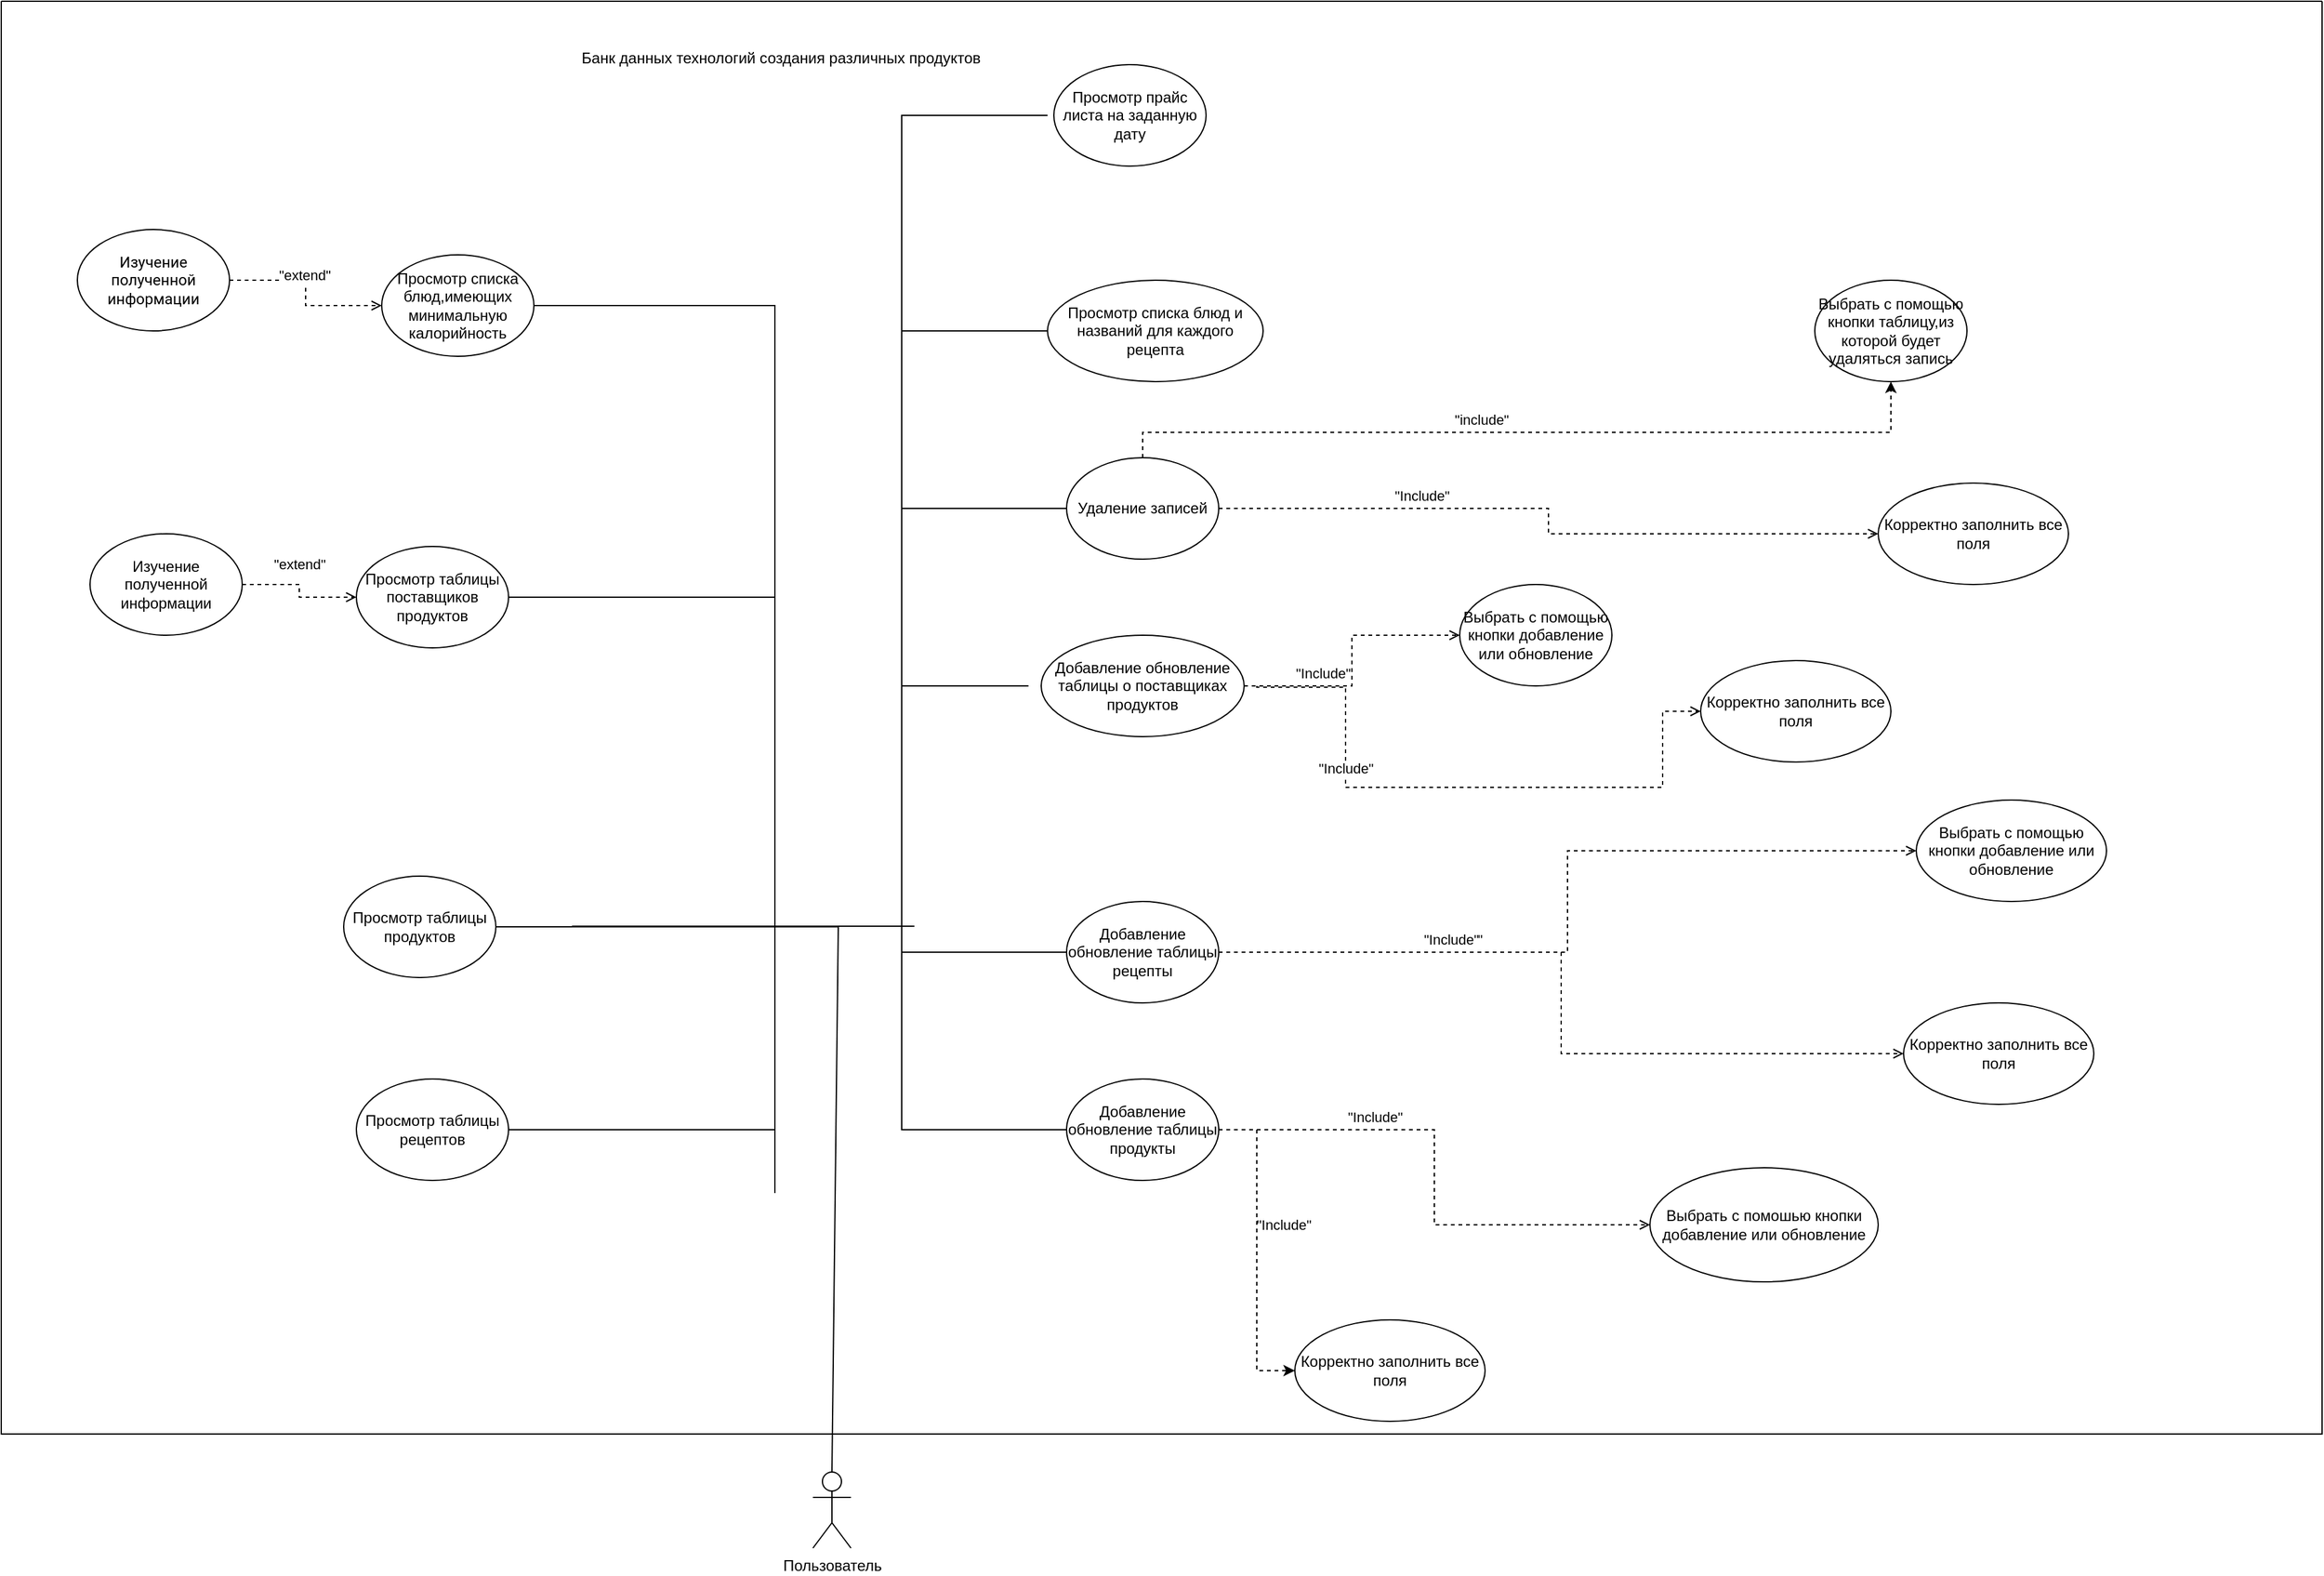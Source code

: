 <mxfile version="22.1.0" type="device">
  <diagram id="C5RBs43oDa-KdzZeNtuy" name="Page-1">
    <mxGraphModel dx="2654" dy="2206" grid="1" gridSize="10" guides="1" tooltips="1" connect="1" arrows="1" fold="1" page="1" pageScale="1" pageWidth="827" pageHeight="1169" math="0" shadow="0">
      <root>
        <mxCell id="WIyWlLk6GJQsqaUBKTNV-0" />
        <mxCell id="WIyWlLk6GJQsqaUBKTNV-1" parent="WIyWlLk6GJQsqaUBKTNV-0" />
        <mxCell id="W0SoPpLo3X78i5gcg53q-38" value="" style="endArrow=classic;html=1;rounded=0;" parent="WIyWlLk6GJQsqaUBKTNV-1" edge="1">
          <mxGeometry width="50" height="50" relative="1" as="geometry">
            <mxPoint x="390" y="810" as="sourcePoint" />
            <mxPoint x="390" y="810" as="targetPoint" />
          </mxGeometry>
        </mxCell>
        <mxCell id="W0SoPpLo3X78i5gcg53q-40" value="Добавление обновление таблицы продукты" style="ellipse;whiteSpace=wrap;html=1;" parent="WIyWlLk6GJQsqaUBKTNV-1" vertex="1">
          <mxGeometry x="490" y="840" width="120" height="80" as="geometry" />
        </mxCell>
        <mxCell id="W0SoPpLo3X78i5gcg53q-42" value="Просмотр таблицы продуктов" style="ellipse;whiteSpace=wrap;html=1;" parent="WIyWlLk6GJQsqaUBKTNV-1" vertex="1">
          <mxGeometry x="-80" y="680" width="120" height="80" as="geometry" />
        </mxCell>
        <mxCell id="W0SoPpLo3X78i5gcg53q-49" value="Пользователь" style="shape=umlActor;verticalLabelPosition=bottom;verticalAlign=top;html=1;outlineConnect=0;" parent="WIyWlLk6GJQsqaUBKTNV-1" vertex="1">
          <mxGeometry x="290" y="1150" width="30" height="60" as="geometry" />
        </mxCell>
        <mxCell id="W0SoPpLo3X78i5gcg53q-50" value="" style="endArrow=classic;html=1;rounded=0;" parent="WIyWlLk6GJQsqaUBKTNV-1" edge="1">
          <mxGeometry width="50" height="50" relative="1" as="geometry">
            <mxPoint x="380" y="1200" as="sourcePoint" />
            <mxPoint x="380" y="1200" as="targetPoint" />
          </mxGeometry>
        </mxCell>
        <mxCell id="W0SoPpLo3X78i5gcg53q-75" value="" style="edgeStyle=orthogonalEdgeStyle;rounded=0;orthogonalLoop=1;jettySize=auto;html=1;dashed=1;endArrow=open;endFill=0;entryX=0;entryY=0.5;entryDx=0;entryDy=0;" parent="WIyWlLk6GJQsqaUBKTNV-1" source="W0SoPpLo3X78i5gcg53q-51" target="W0SoPpLo3X78i5gcg53q-73" edge="1">
          <mxGeometry relative="1" as="geometry">
            <mxPoint x="660" y="740" as="targetPoint" />
          </mxGeometry>
        </mxCell>
        <mxCell id="W0SoPpLo3X78i5gcg53q-80" value="&quot;Include&quot;" style="edgeLabel;html=1;align=center;verticalAlign=middle;resizable=0;points=[];" parent="W0SoPpLo3X78i5gcg53q-75" vertex="1" connectable="0">
          <mxGeometry x="-0.409" relative="1" as="geometry">
            <mxPoint y="-10" as="offset" />
          </mxGeometry>
        </mxCell>
        <mxCell id="W0SoPpLo3X78i5gcg53q-51" value="Добавление обновление таблицы рецепты" style="ellipse;whiteSpace=wrap;html=1;" parent="WIyWlLk6GJQsqaUBKTNV-1" vertex="1">
          <mxGeometry x="490" y="700" width="120" height="80" as="geometry" />
        </mxCell>
        <mxCell id="W0SoPpLo3X78i5gcg53q-53" value="Просмотр списка блюд и названий для каждого рецепта" style="ellipse;whiteSpace=wrap;html=1;" parent="WIyWlLk6GJQsqaUBKTNV-1" vertex="1">
          <mxGeometry x="475" y="210" width="170" height="80" as="geometry" />
        </mxCell>
        <mxCell id="W0SoPpLo3X78i5gcg53q-54" value="Просмотр таблицы поставщиков продуктов" style="ellipse;whiteSpace=wrap;html=1;" parent="WIyWlLk6GJQsqaUBKTNV-1" vertex="1">
          <mxGeometry x="-70" y="420" width="120" height="80" as="geometry" />
        </mxCell>
        <mxCell id="W0SoPpLo3X78i5gcg53q-55" value="Просмотр таблицы рецептов" style="ellipse;whiteSpace=wrap;html=1;" parent="WIyWlLk6GJQsqaUBKTNV-1" vertex="1">
          <mxGeometry x="-70" y="840" width="120" height="80" as="geometry" />
        </mxCell>
        <mxCell id="W0SoPpLo3X78i5gcg53q-68" value="" style="endArrow=none;html=1;rounded=0;entryX=0;entryY=0.5;entryDx=0;entryDy=0;" parent="WIyWlLk6GJQsqaUBKTNV-1" target="W0SoPpLo3X78i5gcg53q-40" edge="1">
          <mxGeometry width="50" height="50" relative="1" as="geometry">
            <mxPoint x="360" y="670" as="sourcePoint" />
            <mxPoint x="420" y="860" as="targetPoint" />
            <Array as="points">
              <mxPoint x="360" y="880" />
            </Array>
          </mxGeometry>
        </mxCell>
        <mxCell id="W0SoPpLo3X78i5gcg53q-69" value="" style="endArrow=none;html=1;rounded=0;entryX=0;entryY=0.5;entryDx=0;entryDy=0;" parent="WIyWlLk6GJQsqaUBKTNV-1" target="W0SoPpLo3X78i5gcg53q-51" edge="1">
          <mxGeometry width="50" height="50" relative="1" as="geometry">
            <mxPoint x="360" y="680" as="sourcePoint" />
            <mxPoint x="450" y="650" as="targetPoint" />
            <Array as="points">
              <mxPoint x="360" y="740" />
            </Array>
          </mxGeometry>
        </mxCell>
        <mxCell id="W0SoPpLo3X78i5gcg53q-70" value="" style="endArrow=none;html=1;rounded=0;exitX=0;exitY=0.5;exitDx=0;exitDy=0;" parent="WIyWlLk6GJQsqaUBKTNV-1" source="W0SoPpLo3X78i5gcg53q-53" edge="1">
          <mxGeometry width="50" height="50" relative="1" as="geometry">
            <mxPoint x="270" y="820" as="sourcePoint" />
            <mxPoint x="360" y="710" as="targetPoint" />
            <Array as="points">
              <mxPoint x="360" y="250" />
            </Array>
          </mxGeometry>
        </mxCell>
        <mxCell id="W0SoPpLo3X78i5gcg53q-73" value="Выбрать с помощью кнопки добавление или обновление" style="ellipse;whiteSpace=wrap;html=1;" parent="WIyWlLk6GJQsqaUBKTNV-1" vertex="1">
          <mxGeometry x="1160" y="620" width="150" height="80" as="geometry" />
        </mxCell>
        <mxCell id="W0SoPpLo3X78i5gcg53q-77" value="" style="endArrow=none;html=1;rounded=0;exitX=1;exitY=0.5;exitDx=0;exitDy=0;" parent="WIyWlLk6GJQsqaUBKTNV-1" source="W0SoPpLo3X78i5gcg53q-42" edge="1">
          <mxGeometry width="50" height="50" relative="1" as="geometry">
            <mxPoint x="110" y="719.5" as="sourcePoint" />
            <mxPoint x="310" y="720" as="targetPoint" />
          </mxGeometry>
        </mxCell>
        <mxCell id="W0SoPpLo3X78i5gcg53q-78" value="" style="endArrow=none;html=1;rounded=0;exitX=1;exitY=0.5;exitDx=0;exitDy=0;" parent="WIyWlLk6GJQsqaUBKTNV-1" source="W0SoPpLo3X78i5gcg53q-55" edge="1">
          <mxGeometry width="50" height="50" relative="1" as="geometry">
            <mxPoint x="80" y="730" as="sourcePoint" />
            <mxPoint x="260" y="720" as="targetPoint" />
            <Array as="points">
              <mxPoint x="260" y="880" />
            </Array>
          </mxGeometry>
        </mxCell>
        <mxCell id="W0SoPpLo3X78i5gcg53q-81" value="Выбрать с помошью кнопки добавление или обновление" style="ellipse;whiteSpace=wrap;html=1;" parent="WIyWlLk6GJQsqaUBKTNV-1" vertex="1">
          <mxGeometry x="950" y="910" width="180" height="90" as="geometry" />
        </mxCell>
        <mxCell id="W0SoPpLo3X78i5gcg53q-82" value="" style="edgeStyle=orthogonalEdgeStyle;rounded=0;orthogonalLoop=1;jettySize=auto;html=1;exitX=1;exitY=0.5;exitDx=0;exitDy=0;dashed=1;endArrow=open;endFill=0;entryX=0;entryY=0.5;entryDx=0;entryDy=0;" parent="WIyWlLk6GJQsqaUBKTNV-1" source="W0SoPpLo3X78i5gcg53q-40" target="W0SoPpLo3X78i5gcg53q-81" edge="1">
          <mxGeometry relative="1" as="geometry">
            <mxPoint x="585" y="869.5" as="sourcePoint" />
            <mxPoint x="770" y="879.5" as="targetPoint" />
          </mxGeometry>
        </mxCell>
        <mxCell id="W0SoPpLo3X78i5gcg53q-83" value="&quot;Include&quot;" style="edgeLabel;html=1;align=center;verticalAlign=middle;resizable=0;points=[];" parent="W0SoPpLo3X78i5gcg53q-82" vertex="1" connectable="0">
          <mxGeometry x="-0.409" relative="1" as="geometry">
            <mxPoint y="-10" as="offset" />
          </mxGeometry>
        </mxCell>
        <mxCell id="W0SoPpLo3X78i5gcg53q-94" value="" style="endArrow=none;html=1;rounded=0;exitX=1;exitY=0.5;exitDx=0;exitDy=0;" parent="WIyWlLk6GJQsqaUBKTNV-1" source="W0SoPpLo3X78i5gcg53q-54" edge="1">
          <mxGeometry width="50" height="50" relative="1" as="geometry">
            <mxPoint x="80" y="730" as="sourcePoint" />
            <mxPoint x="260" y="720" as="targetPoint" />
            <Array as="points">
              <mxPoint x="260" y="460" />
              <mxPoint x="260" y="930" />
              <mxPoint x="260" y="850" />
            </Array>
          </mxGeometry>
        </mxCell>
        <mxCell id="W0SoPpLo3X78i5gcg53q-96" style="edgeStyle=orthogonalEdgeStyle;rounded=0;orthogonalLoop=1;jettySize=auto;html=1;exitX=1;exitY=0.5;exitDx=0;exitDy=0;entryX=0;entryY=0.5;entryDx=0;entryDy=0;dashed=1;endArrow=open;endFill=0;" parent="WIyWlLk6GJQsqaUBKTNV-1" source="W0SoPpLo3X78i5gcg53q-95" target="W0SoPpLo3X78i5gcg53q-54" edge="1">
          <mxGeometry relative="1" as="geometry" />
        </mxCell>
        <mxCell id="W0SoPpLo3X78i5gcg53q-97" value="&quot;extend&quot;" style="edgeLabel;html=1;align=center;verticalAlign=middle;resizable=0;points=[];" parent="W0SoPpLo3X78i5gcg53q-96" vertex="1" connectable="0">
          <mxGeometry x="-0.02" relative="1" as="geometry">
            <mxPoint y="-20" as="offset" />
          </mxGeometry>
        </mxCell>
        <mxCell id="W0SoPpLo3X78i5gcg53q-95" value="Изучение полученной информации" style="ellipse;whiteSpace=wrap;html=1;" parent="WIyWlLk6GJQsqaUBKTNV-1" vertex="1">
          <mxGeometry x="-280" y="410" width="120" height="80" as="geometry" />
        </mxCell>
        <mxCell id="W0SoPpLo3X78i5gcg53q-98" value="Просмотр списка блюд,имеющих минимальную калорийность" style="ellipse;whiteSpace=wrap;html=1;" parent="WIyWlLk6GJQsqaUBKTNV-1" vertex="1">
          <mxGeometry x="-50" y="190" width="120" height="80" as="geometry" />
        </mxCell>
        <mxCell id="W0SoPpLo3X78i5gcg53q-99" value="" style="endArrow=none;html=1;rounded=0;exitX=1;exitY=0.5;exitDx=0;exitDy=0;" parent="WIyWlLk6GJQsqaUBKTNV-1" source="W0SoPpLo3X78i5gcg53q-98" edge="1">
          <mxGeometry width="50" height="50" relative="1" as="geometry">
            <mxPoint x="230" y="980" as="sourcePoint" />
            <mxPoint x="260" y="720" as="targetPoint" />
            <Array as="points">
              <mxPoint x="260" y="230" />
              <mxPoint x="260" y="460" />
              <mxPoint x="260" y="930" />
            </Array>
          </mxGeometry>
        </mxCell>
        <mxCell id="W0SoPpLo3X78i5gcg53q-101" style="edgeStyle=orthogonalEdgeStyle;rounded=0;orthogonalLoop=1;jettySize=auto;html=1;exitX=1;exitY=0.5;exitDx=0;exitDy=0;entryX=0;entryY=0.5;entryDx=0;entryDy=0;dashed=1;endArrow=open;endFill=0;" parent="WIyWlLk6GJQsqaUBKTNV-1" source="W0SoPpLo3X78i5gcg53q-100" target="W0SoPpLo3X78i5gcg53q-98" edge="1">
          <mxGeometry relative="1" as="geometry" />
        </mxCell>
        <mxCell id="W0SoPpLo3X78i5gcg53q-102" value="&quot;extend&quot;" style="edgeLabel;html=1;align=center;verticalAlign=middle;resizable=0;points=[];" parent="W0SoPpLo3X78i5gcg53q-101" vertex="1" connectable="0">
          <mxGeometry x="0.091" y="-1" relative="1" as="geometry">
            <mxPoint y="-21" as="offset" />
          </mxGeometry>
        </mxCell>
        <mxCell id="W0SoPpLo3X78i5gcg53q-100" value="&lt;font face=&quot;Roboto, serif&quot;&gt;Изучение полученной информации&lt;br&gt;&lt;/font&gt;" style="ellipse;whiteSpace=wrap;html=1;" parent="WIyWlLk6GJQsqaUBKTNV-1" vertex="1">
          <mxGeometry x="-290" y="170" width="120" height="80" as="geometry" />
        </mxCell>
        <mxCell id="XXCAdzvPfp0qcPp864RA-2" value="Добавление обновление таблицы о поставщиках продуктов" style="ellipse;whiteSpace=wrap;html=1;" vertex="1" parent="WIyWlLk6GJQsqaUBKTNV-1">
          <mxGeometry x="470" y="490" width="160" height="80" as="geometry" />
        </mxCell>
        <mxCell id="XXCAdzvPfp0qcPp864RA-3" value="" style="edgeStyle=orthogonalEdgeStyle;rounded=0;orthogonalLoop=1;jettySize=auto;html=1;dashed=1;endArrow=open;endFill=0;entryX=0;entryY=0.5;entryDx=0;entryDy=0;exitX=1;exitY=0.5;exitDx=0;exitDy=0;" edge="1" parent="WIyWlLk6GJQsqaUBKTNV-1" source="XXCAdzvPfp0qcPp864RA-2" target="XXCAdzvPfp0qcPp864RA-5">
          <mxGeometry relative="1" as="geometry">
            <mxPoint x="890" y="260" as="targetPoint" />
            <mxPoint x="590" y="750" as="sourcePoint" />
          </mxGeometry>
        </mxCell>
        <mxCell id="XXCAdzvPfp0qcPp864RA-4" value="&quot;Include&quot;" style="edgeLabel;html=1;align=center;verticalAlign=middle;resizable=0;points=[];" vertex="1" connectable="0" parent="XXCAdzvPfp0qcPp864RA-3">
          <mxGeometry x="-0.409" relative="1" as="geometry">
            <mxPoint y="-10" as="offset" />
          </mxGeometry>
        </mxCell>
        <mxCell id="XXCAdzvPfp0qcPp864RA-5" value="Выбрать с помощью кнопки добавление или обновление" style="ellipse;whiteSpace=wrap;html=1;" vertex="1" parent="WIyWlLk6GJQsqaUBKTNV-1">
          <mxGeometry x="800" y="450" width="120" height="80" as="geometry" />
        </mxCell>
        <mxCell id="XXCAdzvPfp0qcPp864RA-6" value="" style="endArrow=none;html=1;rounded=0;entryX=0;entryY=0.5;entryDx=0;entryDy=0;" edge="1" parent="WIyWlLk6GJQsqaUBKTNV-1">
          <mxGeometry width="50" height="50" relative="1" as="geometry">
            <mxPoint x="360" y="470" as="sourcePoint" />
            <mxPoint x="460" y="530" as="targetPoint" />
            <Array as="points">
              <mxPoint x="360" y="530" />
            </Array>
          </mxGeometry>
        </mxCell>
        <mxCell id="XXCAdzvPfp0qcPp864RA-12" value="" style="edgeStyle=orthogonalEdgeStyle;rounded=0;orthogonalLoop=1;jettySize=auto;html=1;dashed=1;" edge="1" parent="WIyWlLk6GJQsqaUBKTNV-1" source="XXCAdzvPfp0qcPp864RA-9" target="XXCAdzvPfp0qcPp864RA-11">
          <mxGeometry relative="1" as="geometry">
            <Array as="points">
              <mxPoint x="550" y="330" />
              <mxPoint x="1140" y="330" />
            </Array>
          </mxGeometry>
        </mxCell>
        <mxCell id="XXCAdzvPfp0qcPp864RA-13" value="&quot;include&quot;" style="edgeLabel;html=1;align=center;verticalAlign=middle;resizable=0;points=[];" vertex="1" connectable="0" parent="XXCAdzvPfp0qcPp864RA-12">
          <mxGeometry x="-0.137" y="2" relative="1" as="geometry">
            <mxPoint x="6" y="-8" as="offset" />
          </mxGeometry>
        </mxCell>
        <mxCell id="XXCAdzvPfp0qcPp864RA-9" value="Удаление записей" style="ellipse;whiteSpace=wrap;html=1;" vertex="1" parent="WIyWlLk6GJQsqaUBKTNV-1">
          <mxGeometry x="490" y="350" width="120" height="80" as="geometry" />
        </mxCell>
        <mxCell id="XXCAdzvPfp0qcPp864RA-10" value="" style="endArrow=none;html=1;rounded=0;entryX=0;entryY=0.5;entryDx=0;entryDy=0;" edge="1" parent="WIyWlLk6GJQsqaUBKTNV-1" target="XXCAdzvPfp0qcPp864RA-9">
          <mxGeometry width="50" height="50" relative="1" as="geometry">
            <mxPoint x="360" y="330" as="sourcePoint" />
            <mxPoint x="460" y="390" as="targetPoint" />
            <Array as="points">
              <mxPoint x="360" y="390" />
              <mxPoint x="410" y="390" />
            </Array>
          </mxGeometry>
        </mxCell>
        <mxCell id="XXCAdzvPfp0qcPp864RA-11" value="Выбрать с помощью кнопки таблицу,из которой будет удаляться запись" style="ellipse;whiteSpace=wrap;html=1;" vertex="1" parent="WIyWlLk6GJQsqaUBKTNV-1">
          <mxGeometry x="1080" y="210" width="120" height="80" as="geometry" />
        </mxCell>
        <mxCell id="XXCAdzvPfp0qcPp864RA-15" value="Корректно заполнить все поля" style="ellipse;whiteSpace=wrap;html=1;" vertex="1" parent="WIyWlLk6GJQsqaUBKTNV-1">
          <mxGeometry x="1130" y="370" width="150" height="80" as="geometry" />
        </mxCell>
        <mxCell id="XXCAdzvPfp0qcPp864RA-17" value="Корректно заполнить все поля" style="ellipse;whiteSpace=wrap;html=1;" vertex="1" parent="WIyWlLk6GJQsqaUBKTNV-1">
          <mxGeometry x="990" y="510" width="150" height="80" as="geometry" />
        </mxCell>
        <mxCell id="XXCAdzvPfp0qcPp864RA-19" value="Корректно заполнить все поля" style="ellipse;whiteSpace=wrap;html=1;" vertex="1" parent="WIyWlLk6GJQsqaUBKTNV-1">
          <mxGeometry x="1150" y="780" width="150" height="80" as="geometry" />
        </mxCell>
        <mxCell id="XXCAdzvPfp0qcPp864RA-20" value="&quot;Include&quot;" style="edgeLabel;html=1;align=center;verticalAlign=middle;resizable=0;points=[];" vertex="1" connectable="0" parent="WIyWlLk6GJQsqaUBKTNV-1">
          <mxGeometry x="750" y="1000" as="geometry">
            <mxPoint x="-89" y="-45" as="offset" />
          </mxGeometry>
        </mxCell>
        <mxCell id="XXCAdzvPfp0qcPp864RA-21" value="Корректно заполнить все поля" style="ellipse;whiteSpace=wrap;html=1;" vertex="1" parent="WIyWlLk6GJQsqaUBKTNV-1">
          <mxGeometry x="670" y="1030" width="150" height="80" as="geometry" />
        </mxCell>
        <mxCell id="XXCAdzvPfp0qcPp864RA-22" value="" style="endArrow=classic;html=1;rounded=0;exitX=1;exitY=0.5;exitDx=0;exitDy=0;entryX=0;entryY=0.5;entryDx=0;entryDy=0;dashed=1;edgeStyle=orthogonalEdgeStyle;" edge="1" parent="WIyWlLk6GJQsqaUBKTNV-1" source="W0SoPpLo3X78i5gcg53q-40" target="XXCAdzvPfp0qcPp864RA-21">
          <mxGeometry width="50" height="50" relative="1" as="geometry">
            <mxPoint x="1190" y="890" as="sourcePoint" />
            <mxPoint x="1240" y="840" as="targetPoint" />
          </mxGeometry>
        </mxCell>
        <mxCell id="XXCAdzvPfp0qcPp864RA-23" value="" style="edgeStyle=orthogonalEdgeStyle;rounded=0;orthogonalLoop=1;jettySize=auto;html=1;exitX=1;exitY=0.5;exitDx=0;exitDy=0;dashed=1;endArrow=open;endFill=0;entryX=0;entryY=0.5;entryDx=0;entryDy=0;" edge="1" parent="WIyWlLk6GJQsqaUBKTNV-1" source="W0SoPpLo3X78i5gcg53q-51" target="XXCAdzvPfp0qcPp864RA-19">
          <mxGeometry relative="1" as="geometry">
            <mxPoint x="620" y="890" as="sourcePoint" />
            <mxPoint x="960" y="890" as="targetPoint" />
          </mxGeometry>
        </mxCell>
        <mxCell id="XXCAdzvPfp0qcPp864RA-24" value="&quot;Include&quot;" style="edgeLabel;html=1;align=center;verticalAlign=middle;resizable=0;points=[];" vertex="1" connectable="0" parent="XXCAdzvPfp0qcPp864RA-23">
          <mxGeometry x="-0.409" relative="1" as="geometry">
            <mxPoint y="-10" as="offset" />
          </mxGeometry>
        </mxCell>
        <mxCell id="XXCAdzvPfp0qcPp864RA-25" value="" style="edgeStyle=orthogonalEdgeStyle;rounded=0;orthogonalLoop=1;jettySize=auto;html=1;dashed=1;endArrow=open;endFill=0;entryX=0;entryY=0.5;entryDx=0;entryDy=0;" edge="1" parent="WIyWlLk6GJQsqaUBKTNV-1" target="XXCAdzvPfp0qcPp864RA-17">
          <mxGeometry relative="1" as="geometry">
            <mxPoint x="640" y="530" as="sourcePoint" />
            <mxPoint x="970" y="900" as="targetPoint" />
            <Array as="points">
              <mxPoint x="640" y="531" />
              <mxPoint x="710" y="531" />
              <mxPoint x="710" y="610" />
              <mxPoint x="960" y="610" />
              <mxPoint x="960" y="550" />
            </Array>
          </mxGeometry>
        </mxCell>
        <mxCell id="XXCAdzvPfp0qcPp864RA-26" value="&quot;Include&quot;" style="edgeLabel;html=1;align=center;verticalAlign=middle;resizable=0;points=[];" vertex="1" connectable="0" parent="XXCAdzvPfp0qcPp864RA-25">
          <mxGeometry x="-0.409" relative="1" as="geometry">
            <mxPoint y="-10" as="offset" />
          </mxGeometry>
        </mxCell>
        <mxCell id="XXCAdzvPfp0qcPp864RA-27" value="" style="edgeStyle=orthogonalEdgeStyle;rounded=0;orthogonalLoop=1;jettySize=auto;html=1;exitX=1;exitY=0.5;exitDx=0;exitDy=0;dashed=1;endArrow=open;endFill=0;entryX=0;entryY=0.5;entryDx=0;entryDy=0;" edge="1" parent="WIyWlLk6GJQsqaUBKTNV-1" source="XXCAdzvPfp0qcPp864RA-9" target="XXCAdzvPfp0qcPp864RA-15">
          <mxGeometry relative="1" as="geometry">
            <mxPoint x="640" y="910" as="sourcePoint" />
            <mxPoint x="980" y="910" as="targetPoint" />
          </mxGeometry>
        </mxCell>
        <mxCell id="XXCAdzvPfp0qcPp864RA-28" value="&quot;Include&quot;" style="edgeLabel;html=1;align=center;verticalAlign=middle;resizable=0;points=[];" vertex="1" connectable="0" parent="XXCAdzvPfp0qcPp864RA-27">
          <mxGeometry x="-0.409" relative="1" as="geometry">
            <mxPoint y="-10" as="offset" />
          </mxGeometry>
        </mxCell>
        <mxCell id="XXCAdzvPfp0qcPp864RA-29" value="Просмотр прайс листа на заданную дату" style="ellipse;whiteSpace=wrap;html=1;" vertex="1" parent="WIyWlLk6GJQsqaUBKTNV-1">
          <mxGeometry x="480" y="40" width="120" height="80" as="geometry" />
        </mxCell>
        <mxCell id="XXCAdzvPfp0qcPp864RA-30" value="" style="endArrow=none;html=1;rounded=0;exitX=0;exitY=0.5;exitDx=0;exitDy=0;" edge="1" parent="WIyWlLk6GJQsqaUBKTNV-1">
          <mxGeometry width="50" height="50" relative="1" as="geometry">
            <mxPoint x="475" y="80" as="sourcePoint" />
            <mxPoint x="360" y="540" as="targetPoint" />
            <Array as="points">
              <mxPoint x="360" y="80" />
            </Array>
          </mxGeometry>
        </mxCell>
        <mxCell id="XXCAdzvPfp0qcPp864RA-31" value="" style="endArrow=none;html=1;rounded=0;exitX=0.5;exitY=0;exitDx=0;exitDy=0;exitPerimeter=0;" edge="1" parent="WIyWlLk6GJQsqaUBKTNV-1" source="W0SoPpLo3X78i5gcg53q-49">
          <mxGeometry width="50" height="50" relative="1" as="geometry">
            <mxPoint x="50" y="730" as="sourcePoint" />
            <mxPoint x="310" y="720" as="targetPoint" />
          </mxGeometry>
        </mxCell>
        <mxCell id="XXCAdzvPfp0qcPp864RA-32" value="" style="endArrow=none;html=1;rounded=0;exitX=1;exitY=0.5;exitDx=0;exitDy=0;" edge="1" parent="WIyWlLk6GJQsqaUBKTNV-1">
          <mxGeometry width="50" height="50" relative="1" as="geometry">
            <mxPoint x="100" y="719.5" as="sourcePoint" />
            <mxPoint x="370" y="719.5" as="targetPoint" />
          </mxGeometry>
        </mxCell>
        <mxCell id="XXCAdzvPfp0qcPp864RA-34" value="" style="swimlane;startSize=0;" vertex="1" parent="WIyWlLk6GJQsqaUBKTNV-1">
          <mxGeometry x="-350" y="-10" width="1830" height="1130" as="geometry" />
        </mxCell>
        <mxCell id="XXCAdzvPfp0qcPp864RA-35" value="Банк данных технологий создания различных продуктов" style="text;html=1;strokeColor=none;fillColor=none;align=center;verticalAlign=middle;whiteSpace=wrap;rounded=0;" vertex="1" parent="XXCAdzvPfp0qcPp864RA-34">
          <mxGeometry x="430" y="30" width="370" height="30" as="geometry" />
        </mxCell>
      </root>
    </mxGraphModel>
  </diagram>
</mxfile>
